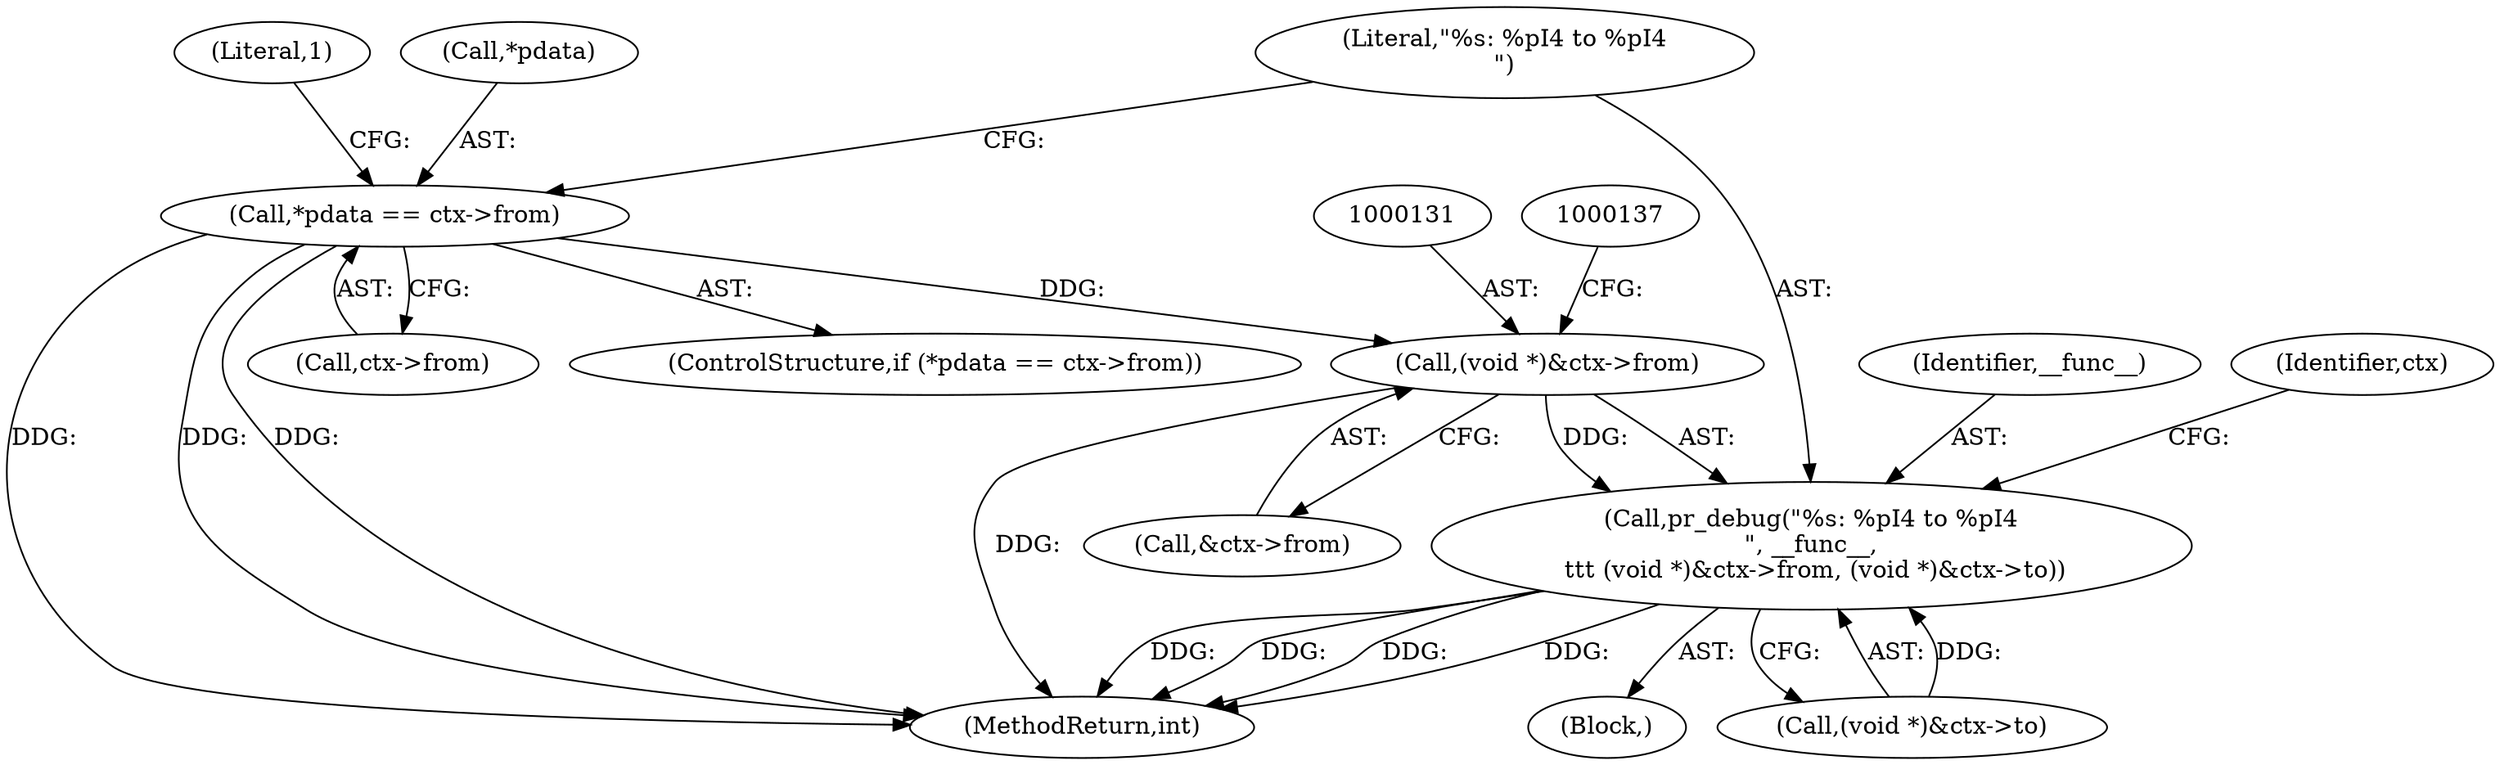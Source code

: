 digraph "0_linux_c4c07b4d6fa1f11880eab8e076d3d060ef3f55fc@pointer" {
"1000120" [label="(Call,*pdata == ctx->from)"];
"1000130" [label="(Call,(void *)&ctx->from)"];
"1000127" [label="(Call,pr_debug(\"%s: %pI4 to %pI4\n\", __func__,\n \t\t\t (void *)&ctx->from, (void *)&ctx->to))"];
"1000163" [label="(Literal,1)"];
"1000130" [label="(Call,(void *)&ctx->from)"];
"1000132" [label="(Call,&ctx->from)"];
"1000145" [label="(Identifier,ctx)"];
"1000136" [label="(Call,(void *)&ctx->to)"];
"1000119" [label="(ControlStructure,if (*pdata == ctx->from))"];
"1000164" [label="(MethodReturn,int)"];
"1000128" [label="(Literal,\"%s: %pI4 to %pI4\n\")"];
"1000121" [label="(Call,*pdata)"];
"1000120" [label="(Call,*pdata == ctx->from)"];
"1000126" [label="(Block,)"];
"1000129" [label="(Identifier,__func__)"];
"1000127" [label="(Call,pr_debug(\"%s: %pI4 to %pI4\n\", __func__,\n \t\t\t (void *)&ctx->from, (void *)&ctx->to))"];
"1000123" [label="(Call,ctx->from)"];
"1000120" -> "1000119"  [label="AST: "];
"1000120" -> "1000123"  [label="CFG: "];
"1000121" -> "1000120"  [label="AST: "];
"1000123" -> "1000120"  [label="AST: "];
"1000128" -> "1000120"  [label="CFG: "];
"1000163" -> "1000120"  [label="CFG: "];
"1000120" -> "1000164"  [label="DDG: "];
"1000120" -> "1000164"  [label="DDG: "];
"1000120" -> "1000164"  [label="DDG: "];
"1000120" -> "1000130"  [label="DDG: "];
"1000130" -> "1000127"  [label="AST: "];
"1000130" -> "1000132"  [label="CFG: "];
"1000131" -> "1000130"  [label="AST: "];
"1000132" -> "1000130"  [label="AST: "];
"1000137" -> "1000130"  [label="CFG: "];
"1000130" -> "1000164"  [label="DDG: "];
"1000130" -> "1000127"  [label="DDG: "];
"1000127" -> "1000126"  [label="AST: "];
"1000127" -> "1000136"  [label="CFG: "];
"1000128" -> "1000127"  [label="AST: "];
"1000129" -> "1000127"  [label="AST: "];
"1000136" -> "1000127"  [label="AST: "];
"1000145" -> "1000127"  [label="CFG: "];
"1000127" -> "1000164"  [label="DDG: "];
"1000127" -> "1000164"  [label="DDG: "];
"1000127" -> "1000164"  [label="DDG: "];
"1000127" -> "1000164"  [label="DDG: "];
"1000136" -> "1000127"  [label="DDG: "];
}
